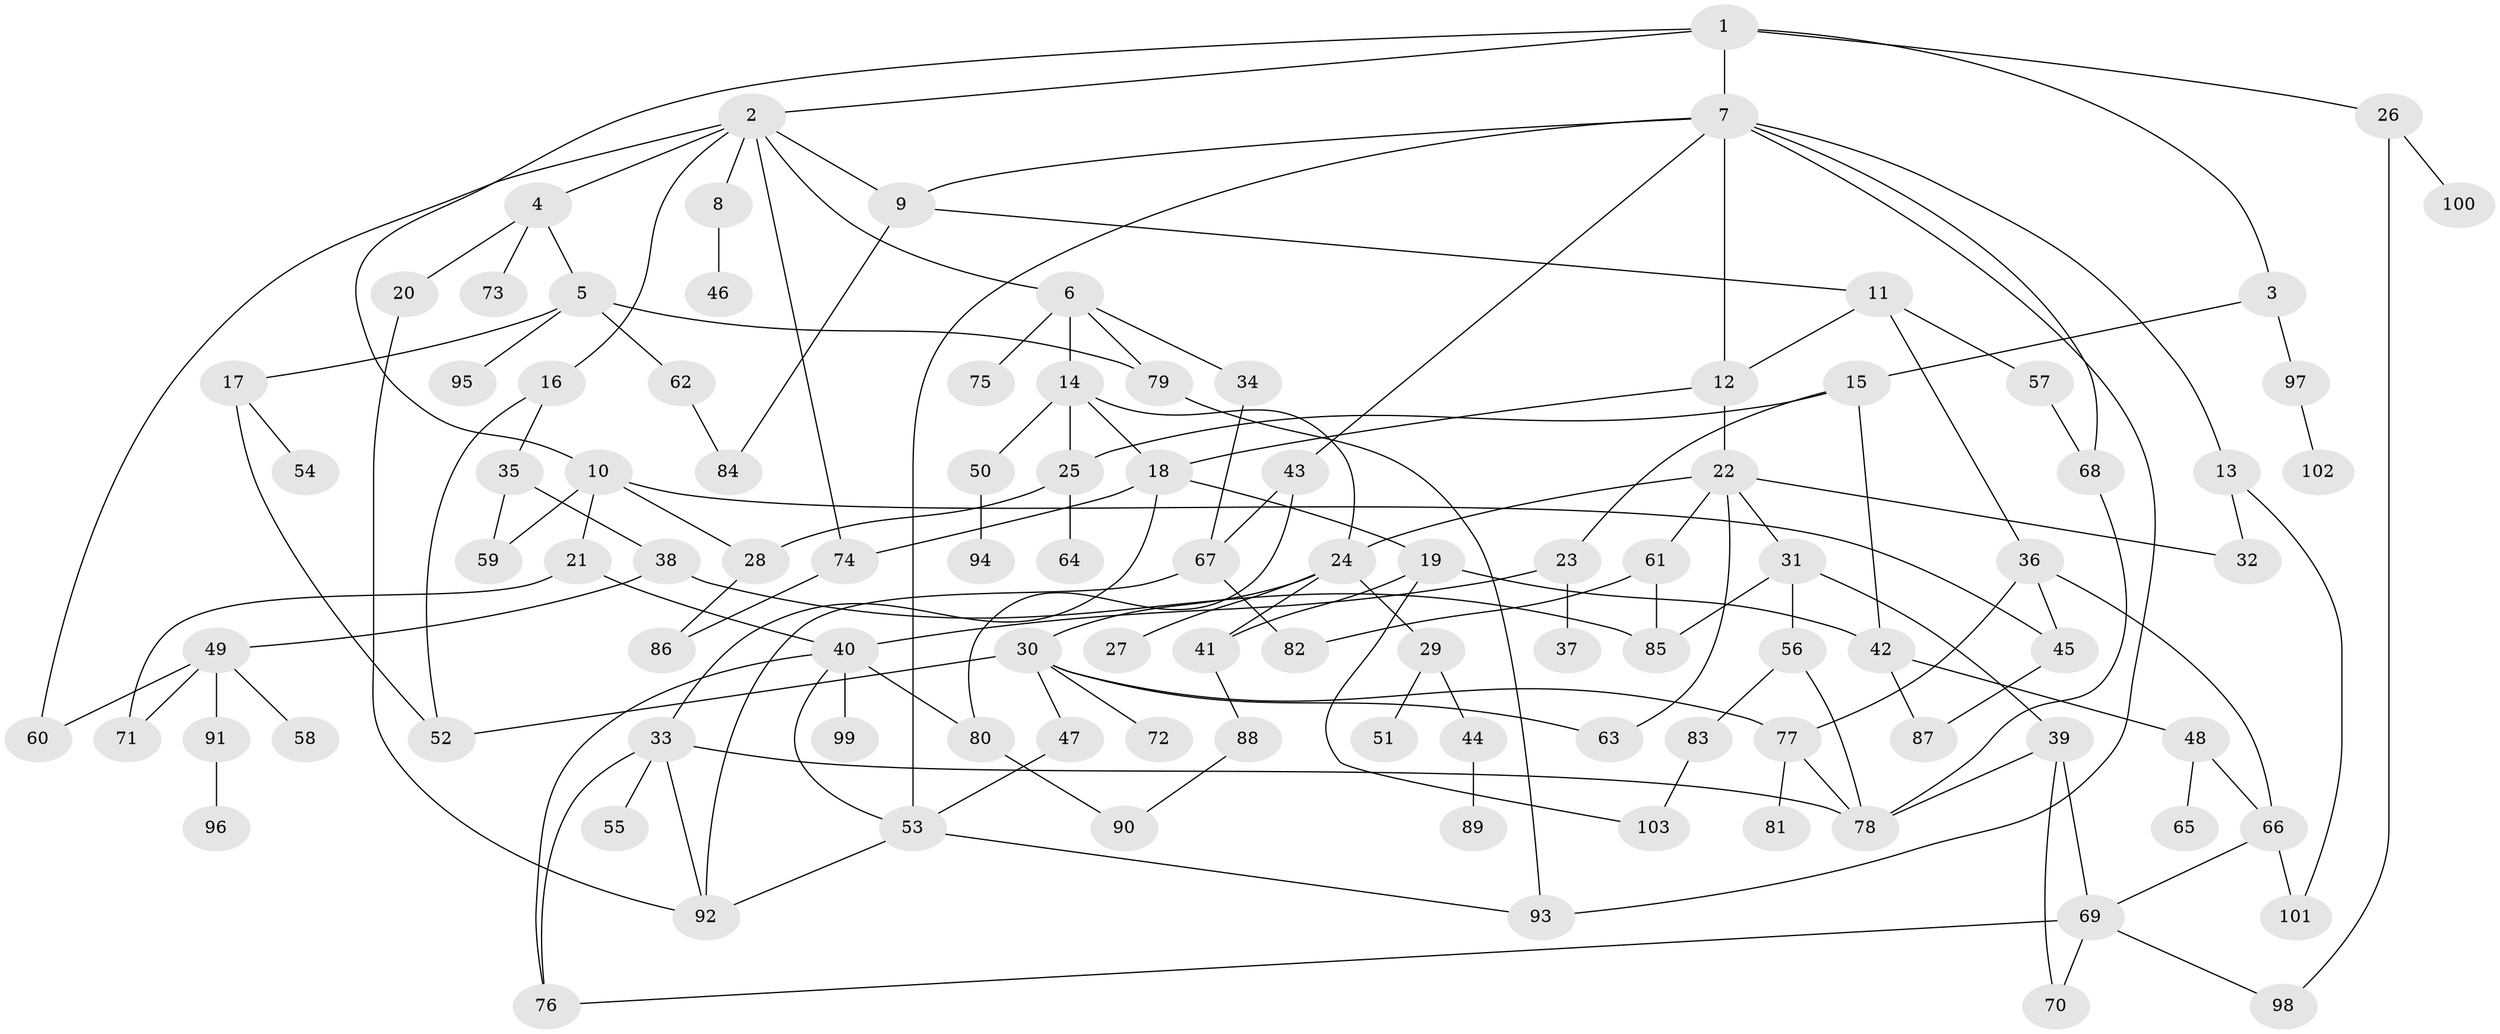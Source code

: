 // Generated by graph-tools (version 1.1) at 2025/01/03/09/25 03:01:09]
// undirected, 103 vertices, 151 edges
graph export_dot {
graph [start="1"]
  node [color=gray90,style=filled];
  1;
  2;
  3;
  4;
  5;
  6;
  7;
  8;
  9;
  10;
  11;
  12;
  13;
  14;
  15;
  16;
  17;
  18;
  19;
  20;
  21;
  22;
  23;
  24;
  25;
  26;
  27;
  28;
  29;
  30;
  31;
  32;
  33;
  34;
  35;
  36;
  37;
  38;
  39;
  40;
  41;
  42;
  43;
  44;
  45;
  46;
  47;
  48;
  49;
  50;
  51;
  52;
  53;
  54;
  55;
  56;
  57;
  58;
  59;
  60;
  61;
  62;
  63;
  64;
  65;
  66;
  67;
  68;
  69;
  70;
  71;
  72;
  73;
  74;
  75;
  76;
  77;
  78;
  79;
  80;
  81;
  82;
  83;
  84;
  85;
  86;
  87;
  88;
  89;
  90;
  91;
  92;
  93;
  94;
  95;
  96;
  97;
  98;
  99;
  100;
  101;
  102;
  103;
  1 -- 2;
  1 -- 3;
  1 -- 7;
  1 -- 10;
  1 -- 26;
  2 -- 4;
  2 -- 6;
  2 -- 8;
  2 -- 9;
  2 -- 16;
  2 -- 60;
  2 -- 74;
  3 -- 15;
  3 -- 97;
  4 -- 5;
  4 -- 20;
  4 -- 73;
  5 -- 17;
  5 -- 62;
  5 -- 95;
  5 -- 79;
  6 -- 14;
  6 -- 34;
  6 -- 75;
  6 -- 79;
  7 -- 12;
  7 -- 13;
  7 -- 43;
  7 -- 53;
  7 -- 9;
  7 -- 68;
  7 -- 93;
  8 -- 46;
  9 -- 11;
  9 -- 84;
  10 -- 21;
  10 -- 28;
  10 -- 45;
  10 -- 59;
  11 -- 36;
  11 -- 57;
  11 -- 12;
  12 -- 22;
  12 -- 18;
  13 -- 32;
  13 -- 101;
  14 -- 18;
  14 -- 50;
  14 -- 25;
  14 -- 24;
  15 -- 23;
  15 -- 25;
  15 -- 42;
  16 -- 35;
  16 -- 52;
  17 -- 52;
  17 -- 54;
  18 -- 19;
  18 -- 33;
  18 -- 74;
  19 -- 42;
  19 -- 103;
  19 -- 41;
  20 -- 92;
  21 -- 40;
  21 -- 71;
  22 -- 24;
  22 -- 31;
  22 -- 61;
  22 -- 63;
  22 -- 32;
  23 -- 37;
  23 -- 40;
  24 -- 27;
  24 -- 29;
  24 -- 30;
  24 -- 41;
  25 -- 64;
  25 -- 28;
  26 -- 100;
  26 -- 98;
  28 -- 86;
  29 -- 44;
  29 -- 51;
  30 -- 47;
  30 -- 72;
  30 -- 77;
  30 -- 52;
  30 -- 63;
  31 -- 39;
  31 -- 56;
  31 -- 85;
  33 -- 55;
  33 -- 76;
  33 -- 92;
  33 -- 78;
  34 -- 67;
  35 -- 38;
  35 -- 59;
  36 -- 66;
  36 -- 77;
  36 -- 45;
  38 -- 49;
  38 -- 85;
  39 -- 69;
  39 -- 70;
  39 -- 78;
  40 -- 80;
  40 -- 99;
  40 -- 76;
  40 -- 53;
  41 -- 88;
  42 -- 48;
  42 -- 87;
  43 -- 67;
  43 -- 80;
  44 -- 89;
  45 -- 87;
  47 -- 53;
  48 -- 65;
  48 -- 66;
  49 -- 58;
  49 -- 60;
  49 -- 91;
  49 -- 71;
  50 -- 94;
  53 -- 92;
  53 -- 93;
  56 -- 78;
  56 -- 83;
  57 -- 68;
  61 -- 82;
  61 -- 85;
  62 -- 84;
  66 -- 69;
  66 -- 101;
  67 -- 82;
  67 -- 92;
  68 -- 78;
  69 -- 70;
  69 -- 98;
  69 -- 76;
  74 -- 86;
  77 -- 81;
  77 -- 78;
  79 -- 93;
  80 -- 90;
  83 -- 103;
  88 -- 90;
  91 -- 96;
  97 -- 102;
}
